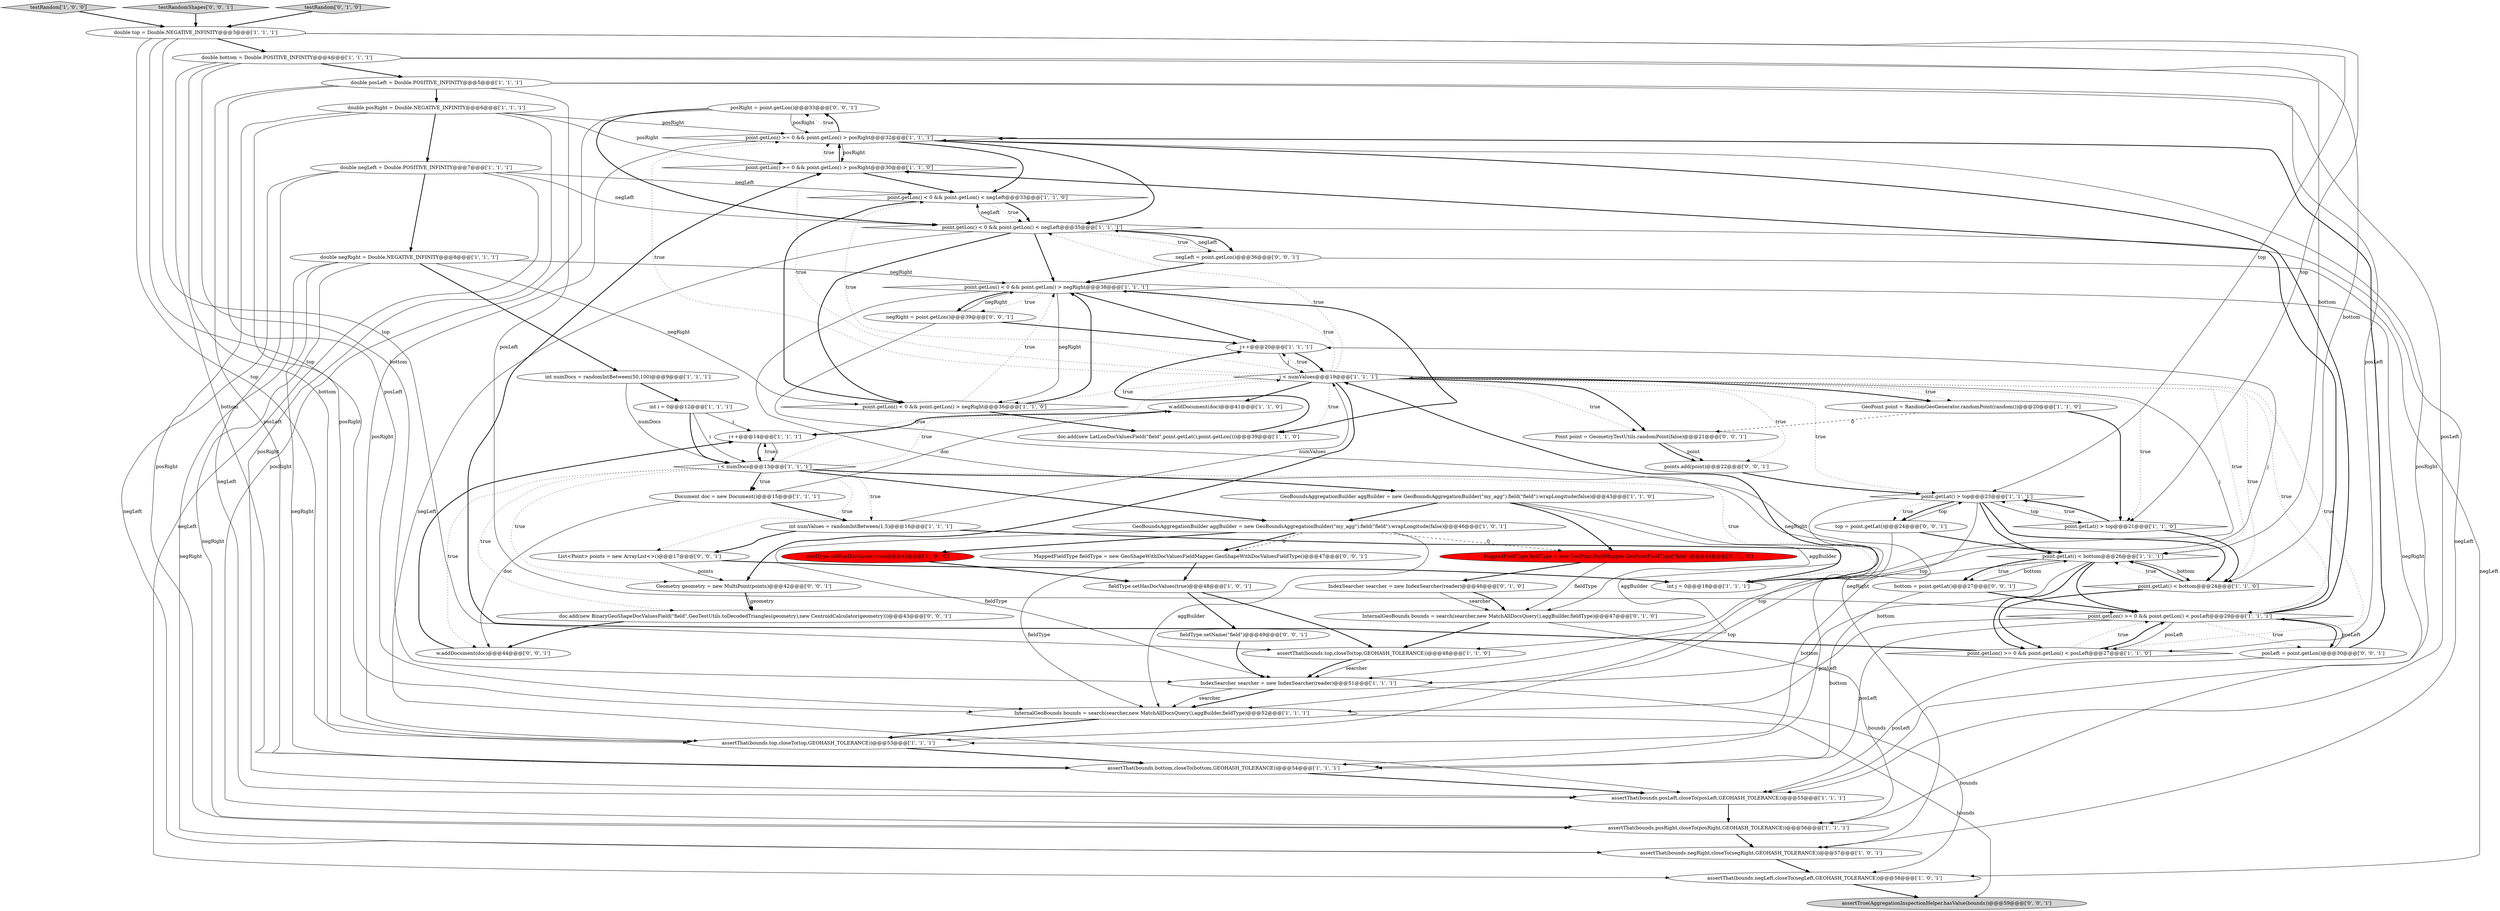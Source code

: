 digraph {
63 [style = filled, label = "posRight = point.getLon()@@@33@@@['0', '0', '1']", fillcolor = white, shape = ellipse image = "AAA0AAABBB3BBB"];
14 [style = filled, label = "assertThat(bounds.posLeft,closeTo(posLeft,GEOHASH_TOLERANCE))@@@55@@@['1', '1', '1']", fillcolor = white, shape = ellipse image = "AAA0AAABBB1BBB"];
24 [style = filled, label = "assertThat(bounds.negLeft,closeTo(negLeft,GEOHASH_TOLERANCE))@@@58@@@['1', '0', '1']", fillcolor = white, shape = ellipse image = "AAA0AAABBB1BBB"];
58 [style = filled, label = "bottom = point.getLat()@@@27@@@['0', '0', '1']", fillcolor = white, shape = ellipse image = "AAA0AAABBB3BBB"];
48 [style = filled, label = "assertTrue(AggregationInspectionHelper.hasValue(bounds))@@@59@@@['0', '0', '1']", fillcolor = lightgray, shape = ellipse image = "AAA0AAABBB3BBB"];
59 [style = filled, label = "top = point.getLat()@@@24@@@['0', '0', '1']", fillcolor = white, shape = ellipse image = "AAA0AAABBB3BBB"];
7 [style = filled, label = "point.getLon() >= 0 && point.getLon() > posRight@@@32@@@['1', '1', '1']", fillcolor = white, shape = diamond image = "AAA0AAABBB1BBB"];
36 [style = filled, label = "j++@@@20@@@['1', '1', '1']", fillcolor = white, shape = ellipse image = "AAA0AAABBB1BBB"];
57 [style = filled, label = "fieldType.setName(\"field\")@@@49@@@['0', '0', '1']", fillcolor = white, shape = ellipse image = "AAA0AAABBB3BBB"];
32 [style = filled, label = "double top = Double.NEGATIVE_INFINITY@@@3@@@['1', '1', '1']", fillcolor = white, shape = ellipse image = "AAA0AAABBB1BBB"];
11 [style = filled, label = "point.getLon() < 0 && point.getLon() > negRight@@@38@@@['1', '1', '1']", fillcolor = white, shape = diamond image = "AAA0AAABBB1BBB"];
0 [style = filled, label = "int numDocs = randomIntBetween(50,100)@@@9@@@['1', '1', '1']", fillcolor = white, shape = ellipse image = "AAA0AAABBB1BBB"];
12 [style = filled, label = "double posLeft = Double.POSITIVE_INFINITY@@@5@@@['1', '1', '1']", fillcolor = white, shape = ellipse image = "AAA0AAABBB1BBB"];
20 [style = filled, label = "testRandom['1', '0', '0']", fillcolor = lightgray, shape = diamond image = "AAA0AAABBB1BBB"];
28 [style = filled, label = "j < numValues@@@19@@@['1', '1', '1']", fillcolor = white, shape = diamond image = "AAA0AAABBB1BBB"];
54 [style = filled, label = "List<Point> points = new ArrayList<>()@@@17@@@['0', '0', '1']", fillcolor = white, shape = ellipse image = "AAA0AAABBB3BBB"];
16 [style = filled, label = "GeoBoundsAggregationBuilder aggBuilder = new GeoBoundsAggregationBuilder(\"my_agg\").field(\"field\").wrapLongitude(false)@@@43@@@['1', '1', '0']", fillcolor = white, shape = ellipse image = "AAA0AAABBB1BBB"];
4 [style = filled, label = "point.getLon() < 0 && point.getLon() < negLeft@@@35@@@['1', '1', '1']", fillcolor = white, shape = diamond image = "AAA0AAABBB1BBB"];
8 [style = filled, label = "fieldType.setHasDocValues(true)@@@45@@@['1', '0', '0']", fillcolor = red, shape = ellipse image = "AAA1AAABBB1BBB"];
56 [style = filled, label = "w.addDocument(doc)@@@44@@@['0', '0', '1']", fillcolor = white, shape = ellipse image = "AAA0AAABBB3BBB"];
61 [style = filled, label = "posLeft = point.getLon()@@@30@@@['0', '0', '1']", fillcolor = white, shape = ellipse image = "AAA0AAABBB3BBB"];
34 [style = filled, label = "assertThat(bounds.bottom,closeTo(bottom,GEOHASH_TOLERANCE))@@@54@@@['1', '1', '1']", fillcolor = white, shape = ellipse image = "AAA0AAABBB1BBB"];
10 [style = filled, label = "point.getLon() < 0 && point.getLon() < negLeft@@@33@@@['1', '1', '0']", fillcolor = white, shape = diamond image = "AAA0AAABBB1BBB"];
38 [style = filled, label = "assertThat(bounds.negRight,closeTo(negRight,GEOHASH_TOLERANCE))@@@57@@@['1', '0', '1']", fillcolor = white, shape = ellipse image = "AAA0AAABBB1BBB"];
13 [style = filled, label = "IndexSearcher searcher = new IndexSearcher(reader)@@@51@@@['1', '1', '1']", fillcolor = white, shape = ellipse image = "AAA0AAABBB1BBB"];
5 [style = filled, label = "point.getLat() < bottom@@@26@@@['1', '1', '1']", fillcolor = white, shape = diamond image = "AAA0AAABBB1BBB"];
1 [style = filled, label = "GeoPoint point = RandomGeoGenerator.randomPoint(random())@@@20@@@['1', '1', '0']", fillcolor = white, shape = ellipse image = "AAA0AAABBB1BBB"];
22 [style = filled, label = "i < numDocs@@@13@@@['1', '1', '1']", fillcolor = white, shape = diamond image = "AAA0AAABBB1BBB"];
9 [style = filled, label = "w.addDocument(doc)@@@41@@@['1', '1', '0']", fillcolor = white, shape = ellipse image = "AAA0AAABBB1BBB"];
3 [style = filled, label = "assertThat(bounds.posRight,closeTo(posRight,GEOHASH_TOLERANCE))@@@56@@@['1', '1', '1']", fillcolor = white, shape = ellipse image = "AAA0AAABBB1BBB"];
27 [style = filled, label = "assertThat(bounds.top,closeTo(top,GEOHASH_TOLERANCE))@@@53@@@['1', '1', '1']", fillcolor = white, shape = ellipse image = "AAA0AAABBB1BBB"];
35 [style = filled, label = "int j = 0@@@18@@@['1', '1', '1']", fillcolor = white, shape = ellipse image = "AAA0AAABBB1BBB"];
45 [style = filled, label = "InternalGeoBounds bounds = search(searcher,new MatchAllDocsQuery(),aggBuilder,fieldType)@@@47@@@['0', '1', '0']", fillcolor = white, shape = ellipse image = "AAA0AAABBB2BBB"];
47 [style = filled, label = "IndexSearcher searcher = new IndexSearcher(reader)@@@46@@@['0', '1', '0']", fillcolor = white, shape = ellipse image = "AAA0AAABBB2BBB"];
6 [style = filled, label = "double negLeft = Double.POSITIVE_INFINITY@@@7@@@['1', '1', '1']", fillcolor = white, shape = ellipse image = "AAA0AAABBB1BBB"];
53 [style = filled, label = "negLeft = point.getLon()@@@36@@@['0', '0', '1']", fillcolor = white, shape = ellipse image = "AAA0AAABBB3BBB"];
42 [style = filled, label = "point.getLat() < bottom@@@24@@@['1', '1', '0']", fillcolor = white, shape = diamond image = "AAA0AAABBB1BBB"];
17 [style = filled, label = "InternalGeoBounds bounds = search(searcher,new MatchAllDocsQuery(),aggBuilder,fieldType)@@@52@@@['1', '1', '1']", fillcolor = white, shape = ellipse image = "AAA0AAABBB1BBB"];
33 [style = filled, label = "assertThat(bounds.top,closeTo(top,GEOHASH_TOLERANCE))@@@48@@@['1', '1', '0']", fillcolor = white, shape = ellipse image = "AAA0AAABBB1BBB"];
23 [style = filled, label = "int numValues = randomIntBetween(1,5)@@@16@@@['1', '1', '1']", fillcolor = white, shape = ellipse image = "AAA0AAABBB1BBB"];
37 [style = filled, label = "double bottom = Double.POSITIVE_INFINITY@@@4@@@['1', '1', '1']", fillcolor = white, shape = ellipse image = "AAA0AAABBB1BBB"];
40 [style = filled, label = "fieldType.setHasDocValues(true)@@@48@@@['1', '0', '1']", fillcolor = white, shape = ellipse image = "AAA0AAABBB1BBB"];
41 [style = filled, label = "doc.add(new LatLonDocValuesField(\"field\",point.getLat(),point.getLon()))@@@39@@@['1', '1', '0']", fillcolor = white, shape = ellipse image = "AAA0AAABBB1BBB"];
60 [style = filled, label = "Geometry geometry = new MultiPoint(points)@@@42@@@['0', '0', '1']", fillcolor = white, shape = ellipse image = "AAA0AAABBB3BBB"];
25 [style = filled, label = "i++@@@14@@@['1', '1', '1']", fillcolor = white, shape = ellipse image = "AAA0AAABBB1BBB"];
31 [style = filled, label = "double posRight = Double.NEGATIVE_INFINITY@@@6@@@['1', '1', '1']", fillcolor = white, shape = ellipse image = "AAA0AAABBB1BBB"];
19 [style = filled, label = "GeoBoundsAggregationBuilder aggBuilder = new GeoBoundsAggregationBuilder(\"my_agg\").field(\"field\").wrapLongitude(false)@@@46@@@['1', '0', '1']", fillcolor = white, shape = ellipse image = "AAA0AAABBB1BBB"];
30 [style = filled, label = "point.getLon() >= 0 && point.getLon() > posRight@@@30@@@['1', '1', '0']", fillcolor = white, shape = diamond image = "AAA0AAABBB1BBB"];
51 [style = filled, label = "negRight = point.getLon()@@@39@@@['0', '0', '1']", fillcolor = white, shape = ellipse image = "AAA0AAABBB3BBB"];
55 [style = filled, label = "testRandomShapes['0', '0', '1']", fillcolor = lightgray, shape = diamond image = "AAA0AAABBB3BBB"];
46 [style = filled, label = "testRandom['0', '1', '0']", fillcolor = lightgray, shape = diamond image = "AAA0AAABBB2BBB"];
49 [style = filled, label = "doc.add(new BinaryGeoShapeDocValuesField(\"field\",GeoTestUtils.toDecodedTriangles(geometry),new CentroidCalculator(geometry)))@@@43@@@['0', '0', '1']", fillcolor = white, shape = ellipse image = "AAA0AAABBB3BBB"];
15 [style = filled, label = "point.getLat() > top@@@21@@@['1', '1', '0']", fillcolor = white, shape = diamond image = "AAA0AAABBB1BBB"];
21 [style = filled, label = "int i = 0@@@12@@@['1', '1', '1']", fillcolor = white, shape = ellipse image = "AAA0AAABBB1BBB"];
2 [style = filled, label = "point.getLon() >= 0 && point.getLon() < posLeft@@@27@@@['1', '1', '0']", fillcolor = white, shape = diamond image = "AAA0AAABBB1BBB"];
43 [style = filled, label = "point.getLat() > top@@@23@@@['1', '1', '1']", fillcolor = white, shape = diamond image = "AAA0AAABBB1BBB"];
62 [style = filled, label = "points.add(point)@@@22@@@['0', '0', '1']", fillcolor = white, shape = ellipse image = "AAA0AAABBB3BBB"];
29 [style = filled, label = "double negRight = Double.NEGATIVE_INFINITY@@@8@@@['1', '1', '1']", fillcolor = white, shape = ellipse image = "AAA0AAABBB1BBB"];
39 [style = filled, label = "point.getLon() >= 0 && point.getLon() < posLeft@@@29@@@['1', '1', '1']", fillcolor = white, shape = diamond image = "AAA0AAABBB1BBB"];
26 [style = filled, label = "point.getLon() < 0 && point.getLon() > negRight@@@36@@@['1', '1', '0']", fillcolor = white, shape = diamond image = "AAA0AAABBB1BBB"];
50 [style = filled, label = "MappedFieldType fieldType = new GeoShapeWithDocValuesFieldMapper.GeoShapeWithDocValuesFieldType()@@@47@@@['0', '0', '1']", fillcolor = white, shape = ellipse image = "AAA0AAABBB3BBB"];
44 [style = filled, label = "MappedFieldType fieldType = new GeoPointFieldMapper.GeoPointFieldType(\"field\")@@@44@@@['0', '1', '0']", fillcolor = red, shape = ellipse image = "AAA1AAABBB2BBB"];
18 [style = filled, label = "Document doc = new Document()@@@15@@@['1', '1', '1']", fillcolor = white, shape = ellipse image = "AAA0AAABBB1BBB"];
52 [style = filled, label = "Point point = GeometryTestUtils.randomPoint(false)@@@21@@@['0', '0', '1']", fillcolor = white, shape = ellipse image = "AAA0AAABBB3BBB"];
28->11 [style = dotted, label="true"];
14->3 [style = bold, label=""];
5->42 [style = solid, label="bottom"];
29->34 [style = solid, label="negRight"];
31->3 [style = solid, label="posRight"];
32->37 [style = bold, label=""];
22->60 [style = dotted, label="true"];
25->22 [style = bold, label=""];
43->17 [style = solid, label="top"];
4->53 [style = bold, label=""];
11->51 [style = dotted, label="true"];
32->17 [style = solid, label="top"];
28->15 [style = dotted, label="true"];
43->42 [style = bold, label=""];
29->0 [style = bold, label=""];
36->28 [style = bold, label=""];
45->33 [style = bold, label=""];
39->61 [style = bold, label=""];
28->9 [style = bold, label=""];
54->60 [style = solid, label="points"];
53->11 [style = bold, label=""];
3->38 [style = bold, label=""];
8->40 [style = bold, label=""];
4->53 [style = dotted, label="true"];
11->36 [style = bold, label=""];
26->11 [style = bold, label=""];
6->29 [style = bold, label=""];
0->22 [style = solid, label="numDocs"];
36->28 [style = solid, label="j"];
32->15 [style = solid, label="top"];
58->34 [style = solid, label="bottom"];
28->30 [style = dotted, label="true"];
7->63 [style = dotted, label="true"];
13->17 [style = bold, label=""];
19->17 [style = solid, label="aggBuilder"];
17->48 [style = solid, label="bounds"];
31->6 [style = bold, label=""];
28->52 [style = bold, label=""];
29->38 [style = solid, label="negRight"];
2->39 [style = dotted, label="true"];
32->33 [style = solid, label="top"];
31->27 [style = solid, label="posRight"];
15->43 [style = dotted, label="true"];
28->7 [style = dotted, label="true"];
49->56 [style = bold, label=""];
6->38 [style = solid, label="negLeft"];
22->35 [style = dotted, label="true"];
7->14 [style = solid, label="posRight"];
37->34 [style = solid, label="bottom"];
17->27 [style = bold, label=""];
10->4 [style = dotted, label="true"];
50->17 [style = solid, label="fieldType"];
28->62 [style = dotted, label="true"];
44->47 [style = bold, label=""];
59->27 [style = solid, label="top"];
22->54 [style = dotted, label="true"];
12->34 [style = solid, label="posLeft"];
4->14 [style = solid, label="negLeft"];
6->24 [style = solid, label="negLeft"];
13->24 [style = solid, label="bounds"];
57->13 [style = bold, label=""];
43->33 [style = solid, label="top"];
11->51 [style = bold, label=""];
28->10 [style = dotted, label="true"];
42->2 [style = bold, label=""];
22->23 [style = dotted, label="true"];
5->39 [style = bold, label=""];
61->14 [style = solid, label="posLeft"];
30->7 [style = dotted, label="true"];
28->2 [style = dotted, label="true"];
52->62 [style = solid, label="point"];
28->36 [style = dotted, label="true"];
10->26 [style = bold, label=""];
28->52 [style = dotted, label="true"];
0->21 [style = bold, label=""];
11->26 [style = solid, label="negRight"];
12->2 [style = solid, label="posLeft"];
16->19 [style = bold, label=""];
56->25 [style = bold, label=""];
33->13 [style = bold, label=""];
43->59 [style = dotted, label="true"];
23->35 [style = bold, label=""];
58->39 [style = bold, label=""];
35->28 [style = bold, label=""];
2->39 [style = bold, label=""];
59->43 [style = solid, label="top"];
22->18 [style = bold, label=""];
62->43 [style = bold, label=""];
39->2 [style = solid, label="posLeft"];
39->7 [style = bold, label=""];
21->22 [style = bold, label=""];
30->7 [style = bold, label=""];
61->7 [style = bold, label=""];
63->3 [style = solid, label="posRight"];
51->11 [style = solid, label="negRight"];
30->10 [style = bold, label=""];
39->61 [style = dotted, label="true"];
52->62 [style = bold, label=""];
34->14 [style = bold, label=""];
55->32 [style = bold, label=""];
7->27 [style = solid, label="posRight"];
22->9 [style = dotted, label="true"];
18->9 [style = solid, label="doc"];
7->63 [style = bold, label=""];
37->42 [style = solid, label="bottom"];
12->31 [style = bold, label=""];
28->41 [style = dotted, label="true"];
45->3 [style = solid, label="bounds"];
7->30 [style = solid, label="posRight"];
11->3 [style = solid, label="negRight"];
35->28 [style = solid, label="j"];
23->54 [style = bold, label=""];
54->35 [style = bold, label=""];
4->10 [style = solid, label="negLeft"];
43->59 [style = bold, label=""];
22->18 [style = dotted, label="true"];
18->23 [style = bold, label=""];
22->19 [style = bold, label=""];
38->24 [style = bold, label=""];
22->16 [style = bold, label=""];
39->34 [style = solid, label="posLeft"];
22->25 [style = dotted, label="true"];
19->50 [style = bold, label=""];
7->4 [style = bold, label=""];
31->7 [style = solid, label="posRight"];
47->45 [style = solid, label="searcher"];
59->5 [style = bold, label=""];
22->56 [style = dotted, label="true"];
28->1 [style = dotted, label="true"];
11->34 [style = solid, label="negRight"];
37->12 [style = bold, label=""];
21->25 [style = solid, label="i"];
60->49 [style = bold, label=""];
12->14 [style = solid, label="posLeft"];
11->41 [style = bold, label=""];
26->41 [style = bold, label=""];
40->33 [style = bold, label=""];
42->5 [style = dotted, label="true"];
41->36 [style = bold, label=""];
27->34 [style = bold, label=""];
51->36 [style = bold, label=""];
43->5 [style = bold, label=""];
19->13 [style = solid, label="fieldType"];
16->44 [style = bold, label=""];
28->60 [style = bold, label=""];
4->38 [style = solid, label="negLeft"];
28->42 [style = dotted, label="true"];
15->43 [style = bold, label=""];
31->30 [style = solid, label="posRight"];
16->45 [style = solid, label="aggBuilder"];
28->43 [style = dotted, label="true"];
28->4 [style = dotted, label="true"];
53->4 [style = solid, label="negLeft"];
19->50 [style = dashed, label="0"];
47->45 [style = bold, label=""];
5->58 [style = bold, label=""];
26->11 [style = dotted, label="true"];
21->22 [style = solid, label="i"];
46->32 [style = bold, label=""];
63->4 [style = bold, label=""];
6->14 [style = solid, label="negLeft"];
12->39 [style = solid, label="posLeft"];
37->13 [style = solid, label="bottom"];
33->13 [style = solid, label="searcher"];
7->10 [style = bold, label=""];
5->58 [style = dotted, label="true"];
1->15 [style = bold, label=""];
60->49 [style = solid, label="geometry"];
37->27 [style = solid, label="bottom"];
29->26 [style = solid, label="negRight"];
1->52 [style = dashed, label="0"];
29->3 [style = solid, label="negRight"];
4->26 [style = bold, label=""];
20->32 [style = bold, label=""];
22->28 [style = dotted, label="true"];
22->49 [style = dotted, label="true"];
28->1 [style = bold, label=""];
32->43 [style = solid, label="top"];
6->4 [style = solid, label="negLeft"];
19->8 [style = bold, label=""];
40->57 [style = bold, label=""];
5->27 [style = solid, label="bottom"];
39->30 [style = bold, label=""];
19->44 [style = dashed, label="0"];
5->13 [style = solid, label="bottom"];
44->45 [style = solid, label="fieldType"];
53->24 [style = solid, label="negLeft"];
28->5 [style = dotted, label="true"];
5->2 [style = bold, label=""];
43->15 [style = solid, label="top"];
13->17 [style = solid, label="searcher"];
35->36 [style = solid, label="j"];
61->39 [style = solid, label="posLeft"];
63->7 [style = solid, label="posRight"];
15->42 [style = bold, label=""];
31->14 [style = solid, label="posRight"];
29->11 [style = solid, label="negRight"];
18->56 [style = solid, label="doc"];
9->25 [style = bold, label=""];
50->40 [style = bold, label=""];
37->5 [style = solid, label="bottom"];
51->38 [style = solid, label="negRight"];
28->26 [style = dotted, label="true"];
10->4 [style = bold, label=""];
6->10 [style = solid, label="negLeft"];
39->17 [style = solid, label="posLeft"];
32->27 [style = solid, label="top"];
42->5 [style = bold, label=""];
2->30 [style = bold, label=""];
4->11 [style = bold, label=""];
28->39 [style = dotted, label="true"];
25->22 [style = solid, label="i"];
24->48 [style = bold, label=""];
58->5 [style = solid, label="bottom"];
16->13 [style = solid, label="aggBuilder"];
12->17 [style = solid, label="posLeft"];
23->28 [style = solid, label="numValues"];
}
